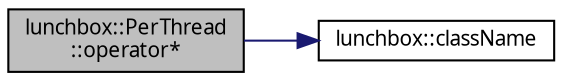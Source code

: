 digraph "lunchbox::PerThread::operator*"
{
  edge [fontname="Sans",fontsize="10",labelfontname="Sans",labelfontsize="10"];
  node [fontname="Sans",fontsize="10",shape=record];
  rankdir="LR";
  Node1 [label="lunchbox::PerThread\l::operator*",height=0.2,width=0.4,color="black", fillcolor="grey75", style="filled" fontcolor="black"];
  Node1 -> Node2 [color="midnightblue",fontsize="10",style="solid",fontname="Sans"];
  Node2 [label="lunchbox::className",height=0.2,width=0.4,color="black", fillcolor="white", style="filled",URL="$namespacelunchbox.html#ac28d8481881bf01ae4a9d61de07f968d",tooltip="Print the RTTI name of the given class. "];
}
